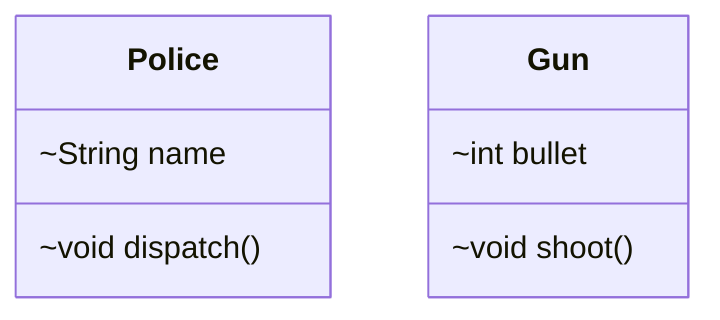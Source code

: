 classDiagram
    class Police {
        ~String name
        ~void dispatch()
    }
    class Gun {
        ~int bullet
        ~void shoot()
    }